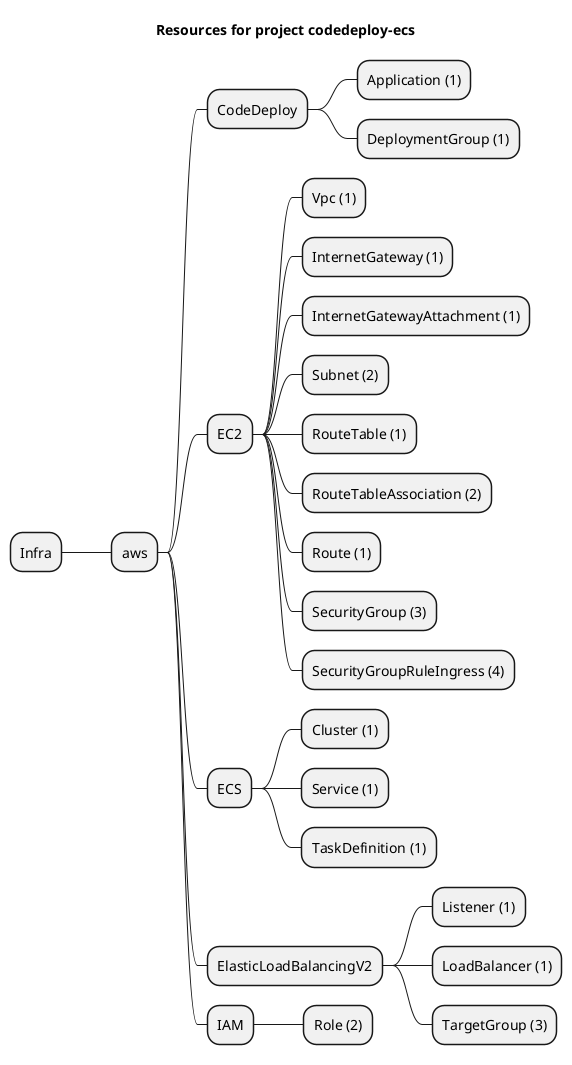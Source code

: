 @startmindmap
title Resources for project codedeploy-ecs
skinparam monochrome true
+ Infra
++ aws
+++ CodeDeploy
++++ Application (1)
++++ DeploymentGroup (1)
+++ EC2
++++ Vpc (1)
++++ InternetGateway (1)
++++ InternetGatewayAttachment (1)
++++ Subnet (2)
++++ RouteTable (1)
++++ RouteTableAssociation (2)
++++ Route (1)
++++ SecurityGroup (3)
++++ SecurityGroupRuleIngress (4)
+++ ECS
++++ Cluster (1)
++++ Service (1)
++++ TaskDefinition (1)
+++ ElasticLoadBalancingV2
++++ Listener (1)
++++ LoadBalancer (1)
++++ TargetGroup (3)
+++ IAM
++++ Role (2)
@endmindmap